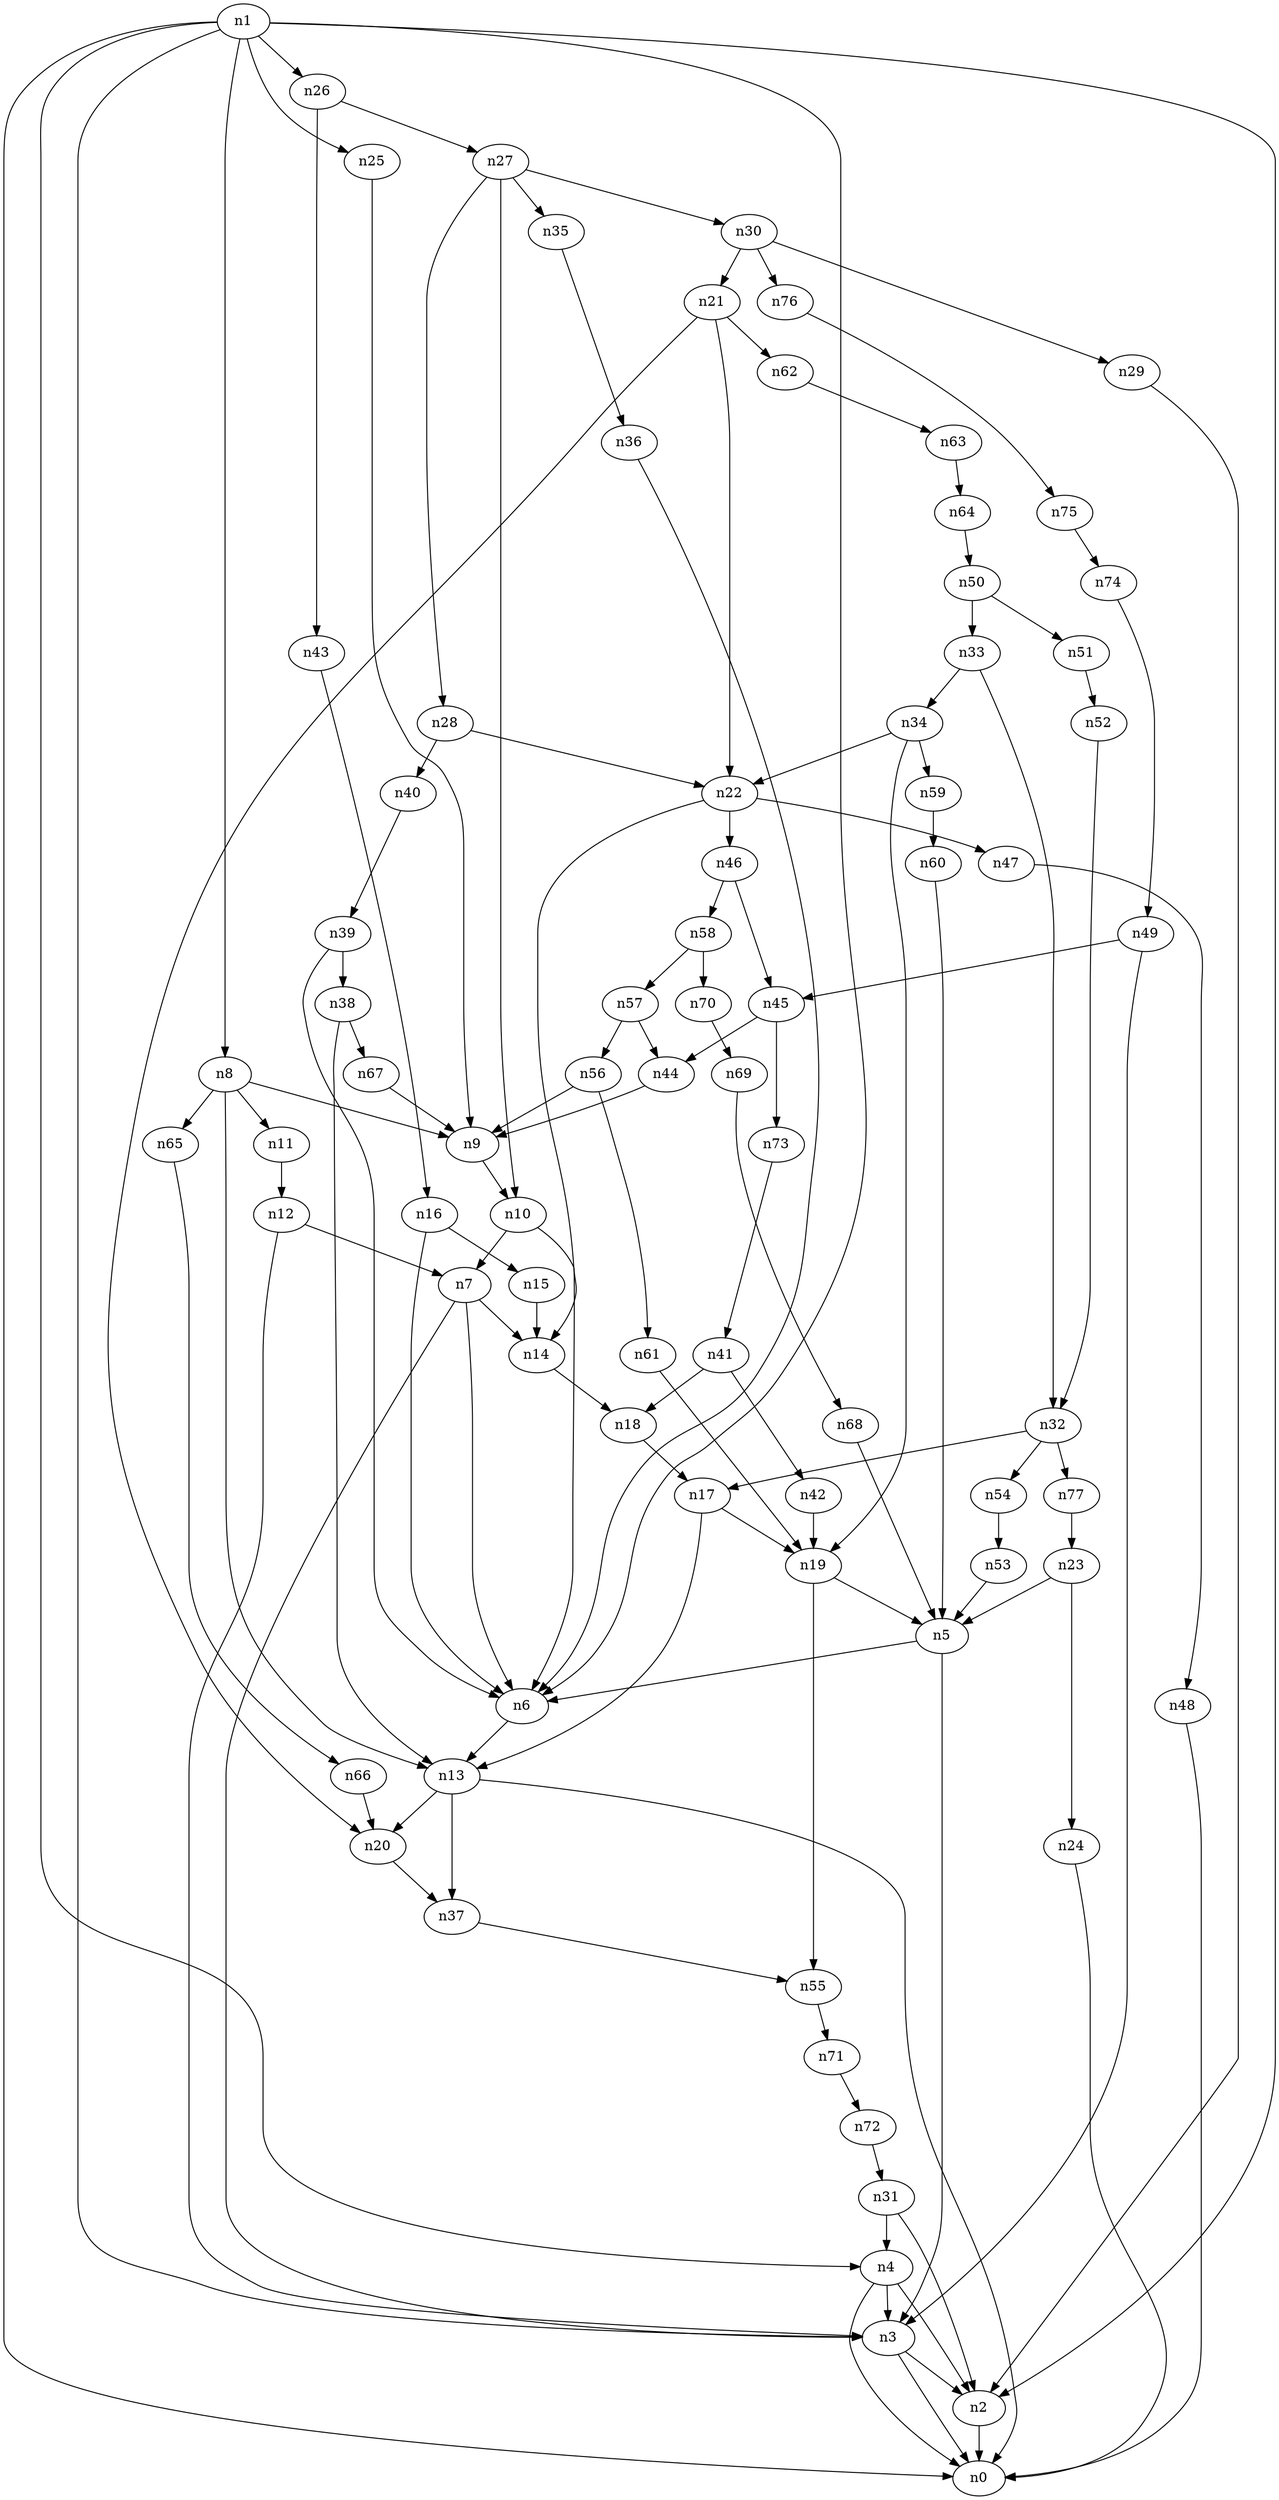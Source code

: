 digraph G {
	n1 -> n0	 [_graphml_id=e0];
	n1 -> n2	 [_graphml_id=e1];
	n1 -> n3	 [_graphml_id=e6];
	n1 -> n4	 [_graphml_id=e9];
	n1 -> n6	 [_graphml_id=e12];
	n1 -> n8	 [_graphml_id=e15];
	n1 -> n25	 [_graphml_id=e43];
	n1 -> n26	 [_graphml_id=e44];
	n2 -> n0	 [_graphml_id=e5];
	n3 -> n0	 [_graphml_id=e8];
	n3 -> n2	 [_graphml_id=e2];
	n4 -> n0	 [_graphml_id=e4];
	n4 -> n2	 [_graphml_id=e7];
	n4 -> n3	 [_graphml_id=e3];
	n5 -> n3	 [_graphml_id=e10];
	n5 -> n6	 [_graphml_id=e11];
	n6 -> n13	 [_graphml_id=e22];
	n7 -> n3	 [_graphml_id=e13];
	n7 -> n6	 [_graphml_id=e14];
	n7 -> n14	 [_graphml_id=e25];
	n8 -> n9	 [_graphml_id=e16];
	n8 -> n11	 [_graphml_id=e19];
	n8 -> n13	 [_graphml_id=e23];
	n8 -> n65	 [_graphml_id=e108];
	n9 -> n10	 [_graphml_id=e17];
	n10 -> n6	 [_graphml_id=e18];
	n10 -> n7	 [_graphml_id=e34];
	n11 -> n12	 [_graphml_id=e20];
	n12 -> n3	 [_graphml_id=e21];
	n12 -> n7	 [_graphml_id=e83];
	n13 -> n0	 [_graphml_id=e24];
	n13 -> n20	 [_graphml_id=e35];
	n13 -> n37	 [_graphml_id=e62];
	n14 -> n18	 [_graphml_id=e31];
	n15 -> n14	 [_graphml_id=e26];
	n16 -> n6	 [_graphml_id=e28];
	n16 -> n15	 [_graphml_id=e27];
	n17 -> n13	 [_graphml_id=e29];
	n17 -> n19	 [_graphml_id=e32];
	n18 -> n17	 [_graphml_id=e30];
	n19 -> n5	 [_graphml_id=e33];
	n19 -> n55	 [_graphml_id=e92];
	n20 -> n37	 [_graphml_id=e61];
	n21 -> n20	 [_graphml_id=e36];
	n21 -> n22	 [_graphml_id=e37];
	n21 -> n62	 [_graphml_id=e104];
	n22 -> n14	 [_graphml_id=e38];
	n22 -> n46	 [_graphml_id=e77];
	n22 -> n47	 [_graphml_id=e78];
	n23 -> n5	 [_graphml_id=e39];
	n23 -> n24	 [_graphml_id=e40];
	n24 -> n0	 [_graphml_id=e41];
	n25 -> n9	 [_graphml_id=e42];
	n26 -> n27	 [_graphml_id=e45];
	n26 -> n43	 [_graphml_id=e72];
	n27 -> n10	 [_graphml_id=e53];
	n27 -> n28	 [_graphml_id=e46];
	n27 -> n30	 [_graphml_id=e50];
	n27 -> n35	 [_graphml_id=e58];
	n28 -> n22	 [_graphml_id=e47];
	n28 -> n40	 [_graphml_id=e67];
	n29 -> n2	 [_graphml_id=e48];
	n30 -> n21	 [_graphml_id=e63];
	n30 -> n29	 [_graphml_id=e49];
	n30 -> n76	 [_graphml_id=e125];
	n31 -> n2	 [_graphml_id=e51];
	n31 -> n4	 [_graphml_id=e52];
	n32 -> n17	 [_graphml_id=e54];
	n32 -> n54	 [_graphml_id=e90];
	n32 -> n77	 [_graphml_id=e127];
	n33 -> n32	 [_graphml_id=e55];
	n33 -> n34	 [_graphml_id=e56];
	n34 -> n19	 [_graphml_id=e93];
	n34 -> n22	 [_graphml_id=e57];
	n34 -> n59	 [_graphml_id=e98];
	n35 -> n36	 [_graphml_id=e59];
	n36 -> n6	 [_graphml_id=e60];
	n37 -> n55	 [_graphml_id=e91];
	n38 -> n13	 [_graphml_id=e64];
	n38 -> n67	 [_graphml_id=e111];
	n39 -> n6	 [_graphml_id=e73];
	n39 -> n38	 [_graphml_id=e65];
	n40 -> n39	 [_graphml_id=e66];
	n41 -> n18	 [_graphml_id=e68];
	n41 -> n42	 [_graphml_id=e69];
	n42 -> n19	 [_graphml_id=e70];
	n43 -> n16	 [_graphml_id=e71];
	n44 -> n9	 [_graphml_id=e74];
	n45 -> n44	 [_graphml_id=e75];
	n45 -> n73	 [_graphml_id=e120];
	n46 -> n45	 [_graphml_id=e76];
	n46 -> n58	 [_graphml_id=e97];
	n47 -> n48	 [_graphml_id=e79];
	n48 -> n0	 [_graphml_id=e80];
	n49 -> n3	 [_graphml_id=e82];
	n49 -> n45	 [_graphml_id=e81];
	n50 -> n33	 [_graphml_id=e84];
	n50 -> n51	 [_graphml_id=e85];
	n51 -> n52	 [_graphml_id=e86];
	n52 -> n32	 [_graphml_id=e87];
	n53 -> n5	 [_graphml_id=e88];
	n54 -> n53	 [_graphml_id=e89];
	n55 -> n71	 [_graphml_id=e117];
	n56 -> n9	 [_graphml_id=e94];
	n56 -> n61	 [_graphml_id=e102];
	n57 -> n44	 [_graphml_id=e103];
	n57 -> n56	 [_graphml_id=e95];
	n58 -> n57	 [_graphml_id=e96];
	n58 -> n70	 [_graphml_id=e116];
	n59 -> n60	 [_graphml_id=e99];
	n60 -> n5	 [_graphml_id=e100];
	n61 -> n19	 [_graphml_id=e101];
	n62 -> n63	 [_graphml_id=e105];
	n63 -> n64	 [_graphml_id=e106];
	n64 -> n50	 [_graphml_id=e107];
	n65 -> n66	 [_graphml_id=e109];
	n66 -> n20	 [_graphml_id=e110];
	n67 -> n9	 [_graphml_id=e112];
	n68 -> n5	 [_graphml_id=e113];
	n69 -> n68	 [_graphml_id=e114];
	n70 -> n69	 [_graphml_id=e115];
	n71 -> n72	 [_graphml_id=e118];
	n72 -> n31	 [_graphml_id=e119];
	n73 -> n41	 [_graphml_id=e121];
	n74 -> n49	 [_graphml_id=e122];
	n75 -> n74	 [_graphml_id=e123];
	n76 -> n75	 [_graphml_id=e124];
	n77 -> n23	 [_graphml_id=e126];
}
